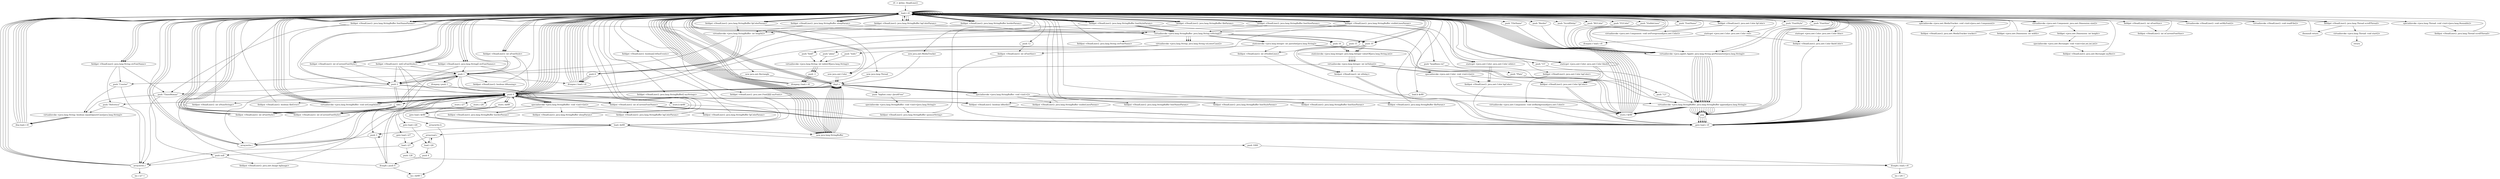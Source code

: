 digraph "" {
    "r0 := @this: HeadLiner2"
    "load.r r0"
    "r0 := @this: HeadLiner2"->"load.r r0";
    "new java.awt.MediaTracker"
    "load.r r0"->"new java.awt.MediaTracker";
    "dup1.r"
    "new java.awt.MediaTracker"->"dup1.r";
    "dup1.r"->"load.r r0";
    "specialinvoke <java.awt.MediaTracker: void <init>(java.awt.Component)>"
    "load.r r0"->"specialinvoke <java.awt.MediaTracker: void <init>(java.awt.Component)>";
    "fieldput <HeadLiner2: java.awt.MediaTracker tracker>"
    "specialinvoke <java.awt.MediaTracker: void <init>(java.awt.Component)>"->"fieldput <HeadLiner2: java.awt.MediaTracker tracker>";
    "fieldput <HeadLiner2: java.awt.MediaTracker tracker>"->"load.r r0";
    "push null"
    "load.r r0"->"push null";
    "fieldput <HeadLiner2: java.awt.Image bgImage>"
    "push null"->"fieldput <HeadLiner2: java.awt.Image bgImage>";
    "push 0"
    "fieldput <HeadLiner2: java.awt.Image bgImage>"->"push 0";
    "store.i $r89"
    "push 0"->"store.i $r89";
    "goto load.i $r89"
    "store.i $r89"->"goto load.i $r89";
    "load.i $r89"
    "goto load.i $r89"->"load.i $r89";
    "push 1000"
    "load.i $r89"->"push 1000";
    "ifcmplt.i load.r r0"
    "push 1000"->"ifcmplt.i load.r r0";
    "ifcmplt.i load.r r0"->"load.r r0";
    "fieldget <HeadLiner2: java.lang.String[] strFontNames>"
    "load.r r0"->"fieldget <HeadLiner2: java.lang.String[] strFontNames>";
    "fieldget <HeadLiner2: java.lang.String[] strFontNames>"->"push 0";
    "push \"Helvetica\""
    "push 0"->"push \"Helvetica\"";
    "arraywrite.r"
    "push \"Helvetica\""->"arraywrite.r";
    "arraywrite.r"->"load.r r0";
    "load.r r0"->"fieldget <HeadLiner2: java.lang.String[] strFontNames>";
    "push 1"
    "fieldget <HeadLiner2: java.lang.String[] strFontNames>"->"push 1";
    "push \"Courier\""
    "push 1"->"push \"Courier\"";
    "push \"Courier\""->"arraywrite.r";
    "arraywrite.r"->"load.r r0";
    "load.r r0"->"fieldget <HeadLiner2: java.lang.String[] strFontNames>";
    "push 2"
    "fieldget <HeadLiner2: java.lang.String[] strFontNames>"->"push 2";
    "push \"TimesRoman\""
    "push 2"->"push \"TimesRoman\"";
    "push \"TimesRoman\""->"arraywrite.r";
    "arraywrite.r"->"load.r r0";
    "fieldget <HeadLiner2: int[] nFontStyles>"
    "load.r r0"->"fieldget <HeadLiner2: int[] nFontStyles>";
    "fieldget <HeadLiner2: int[] nFontStyles>"->"push 0";
    "push 0"->"push 0";
    "arraywrite.i"
    "push 0"->"arraywrite.i";
    "arraywrite.i"->"load.r r0";
    "load.r r0"->"fieldget <HeadLiner2: int[] nFontStyles>";
    "fieldget <HeadLiner2: int[] nFontStyles>"->"push 1";
    "push 1"->"push 2";
    "push 2"->"arraywrite.i";
    "arraywrite.i"->"load.r r0";
    "load.r r0"->"fieldget <HeadLiner2: int[] nFontStyles>";
    "fieldget <HeadLiner2: int[] nFontStyles>"->"push 2";
    "push 2"->"push 1";
    "push 1"->"arraywrite.i";
    "arraywrite.i"->"load.r r0";
    "load.r r0"->"fieldget <HeadLiner2: int[] nFontStyles>";
    "push 3"
    "fieldget <HeadLiner2: int[] nFontStyles>"->"push 3";
    "push 3"->"push 3";
    "push 3"->"arraywrite.i";
    "arraywrite.i"->"push 0";
    "push 0"->"store.i $r89";
    "store.i $r89"->"goto load.i $r89";
    "goto load.i $r89"->"load.i $r89";
    "load.i $r89"->"push 3";
    "ifcmplt.i push 0"
    "push 3"->"ifcmplt.i push 0";
    "ifcmplt.i push 0"->"load.r r0";
    "new java.lang.StringBuffer"
    "load.r r0"->"new java.lang.StringBuffer";
    "new java.lang.StringBuffer"->"dup1.r";
    "specialinvoke <java.lang.StringBuffer: void <init>()>"
    "dup1.r"->"specialinvoke <java.lang.StringBuffer: void <init>()>";
    "fieldput <HeadLiner2: java.lang.StringBuffer visibleLinesParam>"
    "specialinvoke <java.lang.StringBuffer: void <init>()>"->"fieldput <HeadLiner2: java.lang.StringBuffer visibleLinesParam>";
    "fieldput <HeadLiner2: java.lang.StringBuffer visibleLinesParam>"->"load.r r0";
    "fieldget <HeadLiner2: java.lang.StringBuffer visibleLinesParam>"
    "load.r r0"->"fieldget <HeadLiner2: java.lang.StringBuffer visibleLinesParam>";
    "fieldget <HeadLiner2: java.lang.StringBuffer visibleLinesParam>"->"load.r r0";
    "push \"VisibleLines\""
    "load.r r0"->"push \"VisibleLines\"";
    "virtualinvoke <java.applet.Applet: java.lang.String getParameter(java.lang.String)>"
    "push \"VisibleLines\""->"virtualinvoke <java.applet.Applet: java.lang.String getParameter(java.lang.String)>";
    "virtualinvoke <java.lang.StringBuffer: java.lang.StringBuffer append(java.lang.String)>"
    "virtualinvoke <java.applet.Applet: java.lang.String getParameter(java.lang.String)>"->"virtualinvoke <java.lang.StringBuffer: java.lang.StringBuffer append(java.lang.String)>";
    "pop"
    "virtualinvoke <java.lang.StringBuffer: java.lang.StringBuffer append(java.lang.String)>"->"pop";
    "goto load.r r0"
    "pop"->"goto load.r r0";
    "goto load.r r0"->"load.r r0";
    "load.r r0"->"load.r r0";
    "load.r r0"->"fieldget <HeadLiner2: java.lang.StringBuffer visibleLinesParam>";
    "virtualinvoke <java.lang.StringBuffer: java.lang.String toString()>"
    "fieldget <HeadLiner2: java.lang.StringBuffer visibleLinesParam>"->"virtualinvoke <java.lang.StringBuffer: java.lang.String toString()>";
    "staticinvoke <java.lang.Integer: int parseInt(java.lang.String)>"
    "virtualinvoke <java.lang.StringBuffer: java.lang.String toString()>"->"staticinvoke <java.lang.Integer: int parseInt(java.lang.String)>";
    "fieldput <HeadLiner2: int nVisibleLines>"
    "staticinvoke <java.lang.Integer: int parseInt(java.lang.String)>"->"fieldput <HeadLiner2: int nVisibleLines>";
    "fieldput <HeadLiner2: int nVisibleLines>"->"goto load.r r0";
    "goto load.r r0"->"load.r r0";
    "load.r r0"->"new java.lang.StringBuffer";
    "new java.lang.StringBuffer"->"dup1.r";
    "dup1.r"->"specialinvoke <java.lang.StringBuffer: void <init>()>";
    "fieldput <HeadLiner2: java.lang.StringBuffer fontNameParam>"
    "specialinvoke <java.lang.StringBuffer: void <init>()>"->"fieldput <HeadLiner2: java.lang.StringBuffer fontNameParam>";
    "fieldput <HeadLiner2: java.lang.StringBuffer fontNameParam>"->"load.r r0";
    "fieldget <HeadLiner2: java.lang.StringBuffer fontNameParam>"
    "load.r r0"->"fieldget <HeadLiner2: java.lang.StringBuffer fontNameParam>";
    "fieldget <HeadLiner2: java.lang.StringBuffer fontNameParam>"->"load.r r0";
    "push \"FontName\""
    "load.r r0"->"push \"FontName\"";
    "push \"FontName\""->"virtualinvoke <java.applet.Applet: java.lang.String getParameter(java.lang.String)>";
    "virtualinvoke <java.applet.Applet: java.lang.String getParameter(java.lang.String)>"->"virtualinvoke <java.lang.StringBuffer: java.lang.StringBuffer append(java.lang.String)>";
    "virtualinvoke <java.lang.StringBuffer: java.lang.StringBuffer append(java.lang.String)>"->"pop";
    "pop"->"goto load.r r0";
    "goto load.r r0"->"load.r r0";
    "load.r r0"->"load.r r0";
    "load.r r0"->"fieldget <HeadLiner2: java.lang.StringBuffer fontNameParam>";
    "fieldget <HeadLiner2: java.lang.StringBuffer fontNameParam>"->"virtualinvoke <java.lang.StringBuffer: java.lang.String toString()>";
    "fieldput <HeadLiner2: java.lang.String strFontName>"
    "virtualinvoke <java.lang.StringBuffer: java.lang.String toString()>"->"fieldput <HeadLiner2: java.lang.String strFontName>";
    "fieldput <HeadLiner2: java.lang.String strFontName>"->"load.r r0";
    "fieldget <HeadLiner2: java.lang.String strFontName>"
    "load.r r0"->"fieldget <HeadLiner2: java.lang.String strFontName>";
    "fieldget <HeadLiner2: java.lang.String strFontName>"->"push \"Helvetica\"";
    "virtualinvoke <java.lang.String: boolean equalsIgnoreCase(java.lang.String)>"
    "push \"Helvetica\""->"virtualinvoke <java.lang.String: boolean equalsIgnoreCase(java.lang.String)>";
    "ifeq load.r r0"
    "virtualinvoke <java.lang.String: boolean equalsIgnoreCase(java.lang.String)>"->"ifeq load.r r0";
    "ifeq load.r r0"->"load.r r0";
    "load.r r0"->"push 0";
    "fieldput <HeadLiner2: int nCurrentFontName>"
    "push 0"->"fieldput <HeadLiner2: int nCurrentFontName>";
    "fieldput <HeadLiner2: int nCurrentFontName>"->"goto load.r r0";
    "goto load.r r0"->"load.r r0";
    "load.r r0"->"new java.lang.StringBuffer";
    "new java.lang.StringBuffer"->"dup1.r";
    "dup1.r"->"specialinvoke <java.lang.StringBuffer: void <init>()>";
    "fieldput <HeadLiner2: java.lang.StringBuffer fontStyleParam>"
    "specialinvoke <java.lang.StringBuffer: void <init>()>"->"fieldput <HeadLiner2: java.lang.StringBuffer fontStyleParam>";
    "fieldput <HeadLiner2: java.lang.StringBuffer fontStyleParam>"->"load.r r0";
    "fieldget <HeadLiner2: java.lang.StringBuffer fontStyleParam>"
    "load.r r0"->"fieldget <HeadLiner2: java.lang.StringBuffer fontStyleParam>";
    "fieldget <HeadLiner2: java.lang.StringBuffer fontStyleParam>"->"load.r r0";
    "push \"FontStyle\""
    "load.r r0"->"push \"FontStyle\"";
    "push \"FontStyle\""->"virtualinvoke <java.applet.Applet: java.lang.String getParameter(java.lang.String)>";
    "virtualinvoke <java.applet.Applet: java.lang.String getParameter(java.lang.String)>"->"virtualinvoke <java.lang.StringBuffer: java.lang.StringBuffer append(java.lang.String)>";
    "virtualinvoke <java.lang.StringBuffer: java.lang.StringBuffer append(java.lang.String)>"->"pop";
    "pop"->"goto load.r r0";
    "goto load.r r0"->"load.r r0";
    "load.r r0"->"push 0";
    "fieldput <HeadLiner2: int nFontStyle>"
    "push 0"->"fieldput <HeadLiner2: int nFontStyle>";
    "fieldput <HeadLiner2: int nFontStyle>"->"load.r r0";
    "load.r r0"->"push 0";
    "fieldput <HeadLiner2: int nCurrentFontStyle>"
    "push 0"->"fieldput <HeadLiner2: int nCurrentFontStyle>";
    "fieldput <HeadLiner2: int nCurrentFontStyle>"->"load.r r0";
    "load.r r0"->"fieldget <HeadLiner2: java.lang.StringBuffer fontStyleParam>";
    "fieldget <HeadLiner2: java.lang.StringBuffer fontStyleParam>"->"virtualinvoke <java.lang.StringBuffer: java.lang.String toString()>";
    "virtualinvoke <java.lang.String: java.lang.String toLowerCase()>"
    "virtualinvoke <java.lang.StringBuffer: java.lang.String toString()>"->"virtualinvoke <java.lang.String: java.lang.String toLowerCase()>";
    "push \"plain\""
    "virtualinvoke <java.lang.String: java.lang.String toLowerCase()>"->"push \"plain\"";
    "virtualinvoke <java.lang.String: int indexOf(java.lang.String)>"
    "push \"plain\""->"virtualinvoke <java.lang.String: int indexOf(java.lang.String)>";
    "push -1"
    "virtualinvoke <java.lang.String: int indexOf(java.lang.String)>"->"push -1";
    "ifcmpeq.i load.r r0"
    "push -1"->"ifcmpeq.i load.r r0";
    "ifcmpeq.i load.r r0"->"load.r r0";
    "load.r r0"->"load.r r0";
    "fieldget <HeadLiner2: int nFontStyle>"
    "load.r r0"->"fieldget <HeadLiner2: int nFontStyle>";
    "fieldget <HeadLiner2: int nFontStyle>"->"push 0";
    "add.i"
    "push 0"->"add.i";
    "add.i"->"fieldput <HeadLiner2: int nFontStyle>";
    "fieldput <HeadLiner2: int nFontStyle>"->"load.r r0";
    "load.r r0"->"push 0";
    "push 0"->"fieldput <HeadLiner2: int nCurrentFontStyle>";
    "fieldput <HeadLiner2: int nCurrentFontStyle>"->"load.r r0";
    "load.r r0"->"fieldget <HeadLiner2: java.lang.StringBuffer fontStyleParam>";
    "fieldget <HeadLiner2: java.lang.StringBuffer fontStyleParam>"->"virtualinvoke <java.lang.StringBuffer: java.lang.String toString()>";
    "virtualinvoke <java.lang.StringBuffer: java.lang.String toString()>"->"virtualinvoke <java.lang.String: java.lang.String toLowerCase()>";
    "push \"bold\""
    "virtualinvoke <java.lang.String: java.lang.String toLowerCase()>"->"push \"bold\"";
    "push \"bold\""->"virtualinvoke <java.lang.String: int indexOf(java.lang.String)>";
    "virtualinvoke <java.lang.String: int indexOf(java.lang.String)>"->"push -1";
    "push -1"->"ifcmpeq.i load.r r0";
    "ifcmpeq.i load.r r0"->"load.r r0";
    "load.r r0"->"load.r r0";
    "load.r r0"->"fieldget <HeadLiner2: int nFontStyle>";
    "fieldget <HeadLiner2: int nFontStyle>"->"push 1";
    "push 1"->"add.i";
    "add.i"->"fieldput <HeadLiner2: int nFontStyle>";
    "fieldput <HeadLiner2: int nFontStyle>"->"load.r r0";
    "load.r r0"->"load.r r0";
    "fieldget <HeadLiner2: int nCurrentFontStyle>"
    "load.r r0"->"fieldget <HeadLiner2: int nCurrentFontStyle>";
    "fieldget <HeadLiner2: int nCurrentFontStyle>"->"push 2";
    "push 2"->"add.i";
    "add.i"->"fieldput <HeadLiner2: int nCurrentFontStyle>";
    "fieldput <HeadLiner2: int nCurrentFontStyle>"->"load.r r0";
    "load.r r0"->"fieldget <HeadLiner2: java.lang.StringBuffer fontStyleParam>";
    "fieldget <HeadLiner2: java.lang.StringBuffer fontStyleParam>"->"virtualinvoke <java.lang.StringBuffer: java.lang.String toString()>";
    "virtualinvoke <java.lang.StringBuffer: java.lang.String toString()>"->"virtualinvoke <java.lang.String: java.lang.String toLowerCase()>";
    "push \"italic\""
    "virtualinvoke <java.lang.String: java.lang.String toLowerCase()>"->"push \"italic\"";
    "push \"italic\""->"virtualinvoke <java.lang.String: int indexOf(java.lang.String)>";
    "virtualinvoke <java.lang.String: int indexOf(java.lang.String)>"->"push -1";
    "push -1"->"ifcmpeq.i load.r r0";
    "ifcmpeq.i load.r r0"->"load.r r0";
    "load.r r0"->"load.r r0";
    "load.r r0"->"fieldget <HeadLiner2: int nFontStyle>";
    "fieldget <HeadLiner2: int nFontStyle>"->"push 2";
    "push 2"->"add.i";
    "add.i"->"fieldput <HeadLiner2: int nFontStyle>";
    "fieldput <HeadLiner2: int nFontStyle>"->"load.r r0";
    "load.r r0"->"load.r r0";
    "load.r r0"->"fieldget <HeadLiner2: int nCurrentFontStyle>";
    "fieldget <HeadLiner2: int nCurrentFontStyle>"->"push 1";
    "push 1"->"add.i";
    "add.i"->"fieldput <HeadLiner2: int nCurrentFontStyle>";
    "fieldput <HeadLiner2: int nCurrentFontStyle>"->"load.r r0";
    "load.r r0"->"new java.lang.StringBuffer";
    "new java.lang.StringBuffer"->"dup1.r";
    "dup1.r"->"specialinvoke <java.lang.StringBuffer: void <init>()>";
    "fieldput <HeadLiner2: java.lang.StringBuffer fontSizeParam>"
    "specialinvoke <java.lang.StringBuffer: void <init>()>"->"fieldput <HeadLiner2: java.lang.StringBuffer fontSizeParam>";
    "fieldput <HeadLiner2: java.lang.StringBuffer fontSizeParam>"->"load.r r0";
    "fieldget <HeadLiner2: java.lang.StringBuffer fontSizeParam>"
    "load.r r0"->"fieldget <HeadLiner2: java.lang.StringBuffer fontSizeParam>";
    "fieldget <HeadLiner2: java.lang.StringBuffer fontSizeParam>"->"load.r r0";
    "push \"FontSize\""
    "load.r r0"->"push \"FontSize\"";
    "push \"FontSize\""->"virtualinvoke <java.applet.Applet: java.lang.String getParameter(java.lang.String)>";
    "virtualinvoke <java.applet.Applet: java.lang.String getParameter(java.lang.String)>"->"virtualinvoke <java.lang.StringBuffer: java.lang.StringBuffer append(java.lang.String)>";
    "virtualinvoke <java.lang.StringBuffer: java.lang.StringBuffer append(java.lang.String)>"->"pop";
    "pop"->"goto load.r r0";
    "goto load.r r0"->"load.r r0";
    "load.r r0"->"load.r r0";
    "load.r r0"->"fieldget <HeadLiner2: java.lang.StringBuffer fontSizeParam>";
    "fieldget <HeadLiner2: java.lang.StringBuffer fontSizeParam>"->"virtualinvoke <java.lang.StringBuffer: java.lang.String toString()>";
    "virtualinvoke <java.lang.StringBuffer: java.lang.String toString()>"->"staticinvoke <java.lang.Integer: int parseInt(java.lang.String)>";
    "fieldput <HeadLiner2: int nFontSize>"
    "staticinvoke <java.lang.Integer: int parseInt(java.lang.String)>"->"fieldput <HeadLiner2: int nFontSize>";
    "fieldput <HeadLiner2: int nFontSize>"->"goto load.r r0";
    "goto load.r r0"->"load.r r0";
    "new java.awt.Rectangle"
    "load.r r0"->"new java.awt.Rectangle";
    "new java.awt.Rectangle"->"dup1.r";
    "dup1.r"->"push 0";
    "push 0"->"push 0";
    "push 0"->"load.r r0";
    "virtualinvoke <java.awt.Component: java.awt.Dimension size()>"
    "load.r r0"->"virtualinvoke <java.awt.Component: java.awt.Dimension size()>";
    "fieldget <java.awt.Dimension: int width>"
    "virtualinvoke <java.awt.Component: java.awt.Dimension size()>"->"fieldget <java.awt.Dimension: int width>";
    "fieldget <java.awt.Dimension: int width>"->"load.r r0";
    "load.r r0"->"virtualinvoke <java.awt.Component: java.awt.Dimension size()>";
    "fieldget <java.awt.Dimension: int height>"
    "virtualinvoke <java.awt.Component: java.awt.Dimension size()>"->"fieldget <java.awt.Dimension: int height>";
    "specialinvoke <java.awt.Rectangle: void <init>(int,int,int,int)>"
    "fieldget <java.awt.Dimension: int height>"->"specialinvoke <java.awt.Rectangle: void <init>(int,int,int,int)>";
    "fieldput <HeadLiner2: java.awt.Rectangle myRect>"
    "specialinvoke <java.awt.Rectangle: void <init>(int,int,int,int)>"->"fieldput <HeadLiner2: java.awt.Rectangle myRect>";
    "fieldput <HeadLiner2: java.awt.Rectangle myRect>"->"load.r r0";
    "load.r r0"->"load.r r0";
    "fieldget <HeadLiner2: int nFontSize>"
    "load.r r0"->"fieldget <HeadLiner2: int nFontSize>";
    "fieldput <HeadLiner2: int nCurrentFontSize>"
    "fieldget <HeadLiner2: int nFontSize>"->"fieldput <HeadLiner2: int nCurrentFontSize>";
    "fieldput <HeadLiner2: int nCurrentFontSize>"->"load.r r0";
    "virtualinvoke <HeadLiner2: void setMyFont()>"
    "load.r r0"->"virtualinvoke <HeadLiner2: void setMyFont()>";
    "virtualinvoke <HeadLiner2: void setMyFont()>"->"load.r r0";
    "load.r r0"->"new java.lang.StringBuffer";
    "new java.lang.StringBuffer"->"dup1.r";
    "push \"bigfoot.com/~Java4Free\""
    "dup1.r"->"push \"bigfoot.com/~Java4Free\"";
    "specialinvoke <java.lang.StringBuffer: void <init>(java.lang.String)>"
    "push \"bigfoot.com/~Java4Free\""->"specialinvoke <java.lang.StringBuffer: void <init>(java.lang.String)>";
    "fieldput <HeadLiner2: java.lang.StringBuffer sponsorString>"
    "specialinvoke <java.lang.StringBuffer: void <init>(java.lang.String)>"->"fieldput <HeadLiner2: java.lang.StringBuffer sponsorString>";
    "fieldput <HeadLiner2: java.lang.StringBuffer sponsorString>"->"load.r r0";
    "load.r r0"->"push 0";
    "fieldput <HeadLiner2: int nNumStrings>"
    "push 0"->"fieldput <HeadLiner2: int nNumStrings>";
    "fieldput <HeadLiner2: int nNumStrings>"->"load.r r0";
    "load.r r0"->"push 0";
    "fieldput <HeadLiner2: boolean fileError>"
    "push 0"->"fieldput <HeadLiner2: boolean fileError>";
    "fieldput <HeadLiner2: boolean fileError>"->"load.r r0";
    "load.r r0"->"new java.lang.StringBuffer";
    "new java.lang.StringBuffer"->"dup1.r";
    "dup1.r"->"specialinvoke <java.lang.StringBuffer: void <init>()>";
    "fieldput <HeadLiner2: java.lang.StringBuffer fileParam>"
    "specialinvoke <java.lang.StringBuffer: void <init>()>"->"fieldput <HeadLiner2: java.lang.StringBuffer fileParam>";
    "fieldput <HeadLiner2: java.lang.StringBuffer fileParam>"->"load.r r0";
    "fieldget <HeadLiner2: java.lang.StringBuffer fileParam>"
    "load.r r0"->"fieldget <HeadLiner2: java.lang.StringBuffer fileParam>";
    "fieldget <HeadLiner2: java.lang.StringBuffer fileParam>"->"load.r r0";
    "push \"FileName\""
    "load.r r0"->"push \"FileName\"";
    "push \"FileName\""->"virtualinvoke <java.applet.Applet: java.lang.String getParameter(java.lang.String)>";
    "virtualinvoke <java.applet.Applet: java.lang.String getParameter(java.lang.String)>"->"virtualinvoke <java.lang.StringBuffer: java.lang.StringBuffer append(java.lang.String)>";
    "virtualinvoke <java.lang.StringBuffer: java.lang.StringBuffer append(java.lang.String)>"->"pop";
    "pop"->"goto load.r r0";
    "goto load.r r0"->"load.r r0";
    "virtualinvoke <HeadLiner2: void readFile()>"
    "load.r r0"->"virtualinvoke <HeadLiner2: void readFile()>";
    "virtualinvoke <HeadLiner2: void readFile()>"->"load.r r0";
    "load.r r0"->"new java.lang.StringBuffer";
    "new java.lang.StringBuffer"->"dup1.r";
    "dup1.r"->"push 0";
    "specialinvoke <java.lang.StringBuffer: void <init>(int)>"
    "push 0"->"specialinvoke <java.lang.StringBuffer: void <init>(int)>";
    "fieldput <HeadLiner2: java.lang.StringBuffer borderParam>"
    "specialinvoke <java.lang.StringBuffer: void <init>(int)>"->"fieldput <HeadLiner2: java.lang.StringBuffer borderParam>";
    "fieldput <HeadLiner2: java.lang.StringBuffer borderParam>"->"load.r r0";
    "fieldget <HeadLiner2: java.lang.StringBuffer borderParam>"
    "load.r r0"->"fieldget <HeadLiner2: java.lang.StringBuffer borderParam>";
    "fieldget <HeadLiner2: java.lang.StringBuffer borderParam>"->"load.r r0";
    "push \"Border\""
    "load.r r0"->"push \"Border\"";
    "push \"Border\""->"virtualinvoke <java.applet.Applet: java.lang.String getParameter(java.lang.String)>";
    "virtualinvoke <java.applet.Applet: java.lang.String getParameter(java.lang.String)>"->"virtualinvoke <java.lang.StringBuffer: java.lang.StringBuffer append(java.lang.String)>";
    "virtualinvoke <java.lang.StringBuffer: java.lang.StringBuffer append(java.lang.String)>"->"pop";
    "pop"->"load.r r0";
    "load.r r0"->"fieldget <HeadLiner2: java.lang.StringBuffer borderParam>";
    "virtualinvoke <java.lang.StringBuffer: int length()>"
    "fieldget <HeadLiner2: java.lang.StringBuffer borderParam>"->"virtualinvoke <java.lang.StringBuffer: int length()>";
    "virtualinvoke <java.lang.StringBuffer: int length()>"->"push 1";
    "ifcmpne.i load.r r0"
    "push 1"->"ifcmpne.i load.r r0";
    "ifcmpne.i load.r r0"->"load.r r0";
    "load.r r0"->"fieldget <HeadLiner2: java.lang.StringBuffer borderParam>";
    "fieldget <HeadLiner2: java.lang.StringBuffer borderParam>"->"virtualinvoke <java.lang.StringBuffer: java.lang.String toString()>";
    "push 10"
    "virtualinvoke <java.lang.StringBuffer: java.lang.String toString()>"->"push 10";
    "staticinvoke <java.lang.Integer: java.lang.Integer valueOf(java.lang.String,int)>"
    "push 10"->"staticinvoke <java.lang.Integer: java.lang.Integer valueOf(java.lang.String,int)>";
    "virtualinvoke <java.lang.Integer: int intValue()>"
    "staticinvoke <java.lang.Integer: java.lang.Integer valueOf(java.lang.String,int)>"->"virtualinvoke <java.lang.Integer: int intValue()>";
    "virtualinvoke <java.lang.Integer: int intValue()>"->"push 1";
    "ifcmpeq.i push 1"
    "push 1"->"ifcmpeq.i push 1";
    "ifcmpeq.i push 1"->"push 0";
    "store.b $r89"
    "push 0"->"store.b $r89";
    "store.b $r89"->"goto load.r r0";
    "goto load.r r0"->"load.r r0";
    "load.b $r89"
    "load.r r0"->"load.b $r89";
    "fieldput <HeadLiner2: boolean bBorder>"
    "load.b $r89"->"fieldput <HeadLiner2: boolean bBorder>";
    "fieldput <HeadLiner2: boolean bBorder>"->"goto load.r r0";
    "goto load.r r0"->"load.r r0";
    "load.r r0"->"new java.lang.StringBuffer";
    "new java.lang.StringBuffer"->"dup1.r";
    "dup1.r"->"push 0";
    "push 0"->"specialinvoke <java.lang.StringBuffer: void <init>(int)>";
    "fieldput <HeadLiner2: java.lang.StringBuffer sleepParam>"
    "specialinvoke <java.lang.StringBuffer: void <init>(int)>"->"fieldput <HeadLiner2: java.lang.StringBuffer sleepParam>";
    "fieldput <HeadLiner2: java.lang.StringBuffer sleepParam>"->"load.r r0";
    "fieldget <HeadLiner2: java.lang.StringBuffer sleepParam>"
    "load.r r0"->"fieldget <HeadLiner2: java.lang.StringBuffer sleepParam>";
    "fieldget <HeadLiner2: java.lang.StringBuffer sleepParam>"->"load.r r0";
    "push \"ScrollDelay\""
    "load.r r0"->"push \"ScrollDelay\"";
    "push \"ScrollDelay\""->"virtualinvoke <java.applet.Applet: java.lang.String getParameter(java.lang.String)>";
    "virtualinvoke <java.applet.Applet: java.lang.String getParameter(java.lang.String)>"->"virtualinvoke <java.lang.StringBuffer: java.lang.StringBuffer append(java.lang.String)>";
    "virtualinvoke <java.lang.StringBuffer: java.lang.StringBuffer append(java.lang.String)>"->"pop";
    "pop"->"load.r r0";
    "load.r r0"->"fieldget <HeadLiner2: java.lang.StringBuffer sleepParam>";
    "fieldget <HeadLiner2: java.lang.StringBuffer sleepParam>"->"virtualinvoke <java.lang.StringBuffer: int length()>";
    "push 6"
    "virtualinvoke <java.lang.StringBuffer: int length()>"->"push 6";
    "push 6"->"ifcmpne.i load.r r0";
    "ifcmpne.i load.r r0"->"load.r r0";
    "load.r r0"->"load.r r0";
    "load.r r0"->"fieldget <HeadLiner2: java.lang.StringBuffer sleepParam>";
    "fieldget <HeadLiner2: java.lang.StringBuffer sleepParam>"->"virtualinvoke <java.lang.StringBuffer: java.lang.String toString()>";
    "virtualinvoke <java.lang.StringBuffer: java.lang.String toString()>"->"push 10";
    "push 10"->"staticinvoke <java.lang.Integer: java.lang.Integer valueOf(java.lang.String,int)>";
    "staticinvoke <java.lang.Integer: java.lang.Integer valueOf(java.lang.String,int)>"->"virtualinvoke <java.lang.Integer: int intValue()>";
    "fieldput <HeadLiner2: int nDelay>"
    "virtualinvoke <java.lang.Integer: int intValue()>"->"fieldput <HeadLiner2: int nDelay>";
    "fieldput <HeadLiner2: int nDelay>"->"goto load.r r0";
    "goto load.r r0"->"load.r r0";
    "load.r r0"->"new java.lang.StringBuffer";
    "new java.lang.StringBuffer"->"dup1.r";
    "dup1.r"->"push 0";
    "push 0"->"specialinvoke <java.lang.StringBuffer: void <init>(int)>";
    "fieldput <HeadLiner2: java.lang.StringBuffer bgColorParam>"
    "specialinvoke <java.lang.StringBuffer: void <init>(int)>"->"fieldput <HeadLiner2: java.lang.StringBuffer bgColorParam>";
    "fieldput <HeadLiner2: java.lang.StringBuffer bgColorParam>"->"load.r r0";
    "fieldget <HeadLiner2: java.lang.StringBuffer bgColorParam>"
    "load.r r0"->"fieldget <HeadLiner2: java.lang.StringBuffer bgColorParam>";
    "fieldget <HeadLiner2: java.lang.StringBuffer bgColorParam>"->"load.r r0";
    "push \"BGColor\""
    "load.r r0"->"push \"BGColor\"";
    "push \"BGColor\""->"virtualinvoke <java.applet.Applet: java.lang.String getParameter(java.lang.String)>";
    "virtualinvoke <java.applet.Applet: java.lang.String getParameter(java.lang.String)>"->"virtualinvoke <java.lang.StringBuffer: java.lang.StringBuffer append(java.lang.String)>";
    "virtualinvoke <java.lang.StringBuffer: java.lang.StringBuffer append(java.lang.String)>"->"pop";
    "pop"->"load.r r0";
    "load.r r0"->"fieldget <HeadLiner2: java.lang.StringBuffer bgColorParam>";
    "fieldget <HeadLiner2: java.lang.StringBuffer bgColorParam>"->"virtualinvoke <java.lang.StringBuffer: int length()>";
    "virtualinvoke <java.lang.StringBuffer: int length()>"->"push 6";
    "push 6"->"ifcmpne.i load.r r0";
    "ifcmpne.i load.r r0"->"load.r r0";
    "new java.awt.Color"
    "load.r r0"->"new java.awt.Color";
    "new java.awt.Color"->"dup1.r";
    "dup1.r"->"load.r r0";
    "load.r r0"->"fieldget <HeadLiner2: java.lang.StringBuffer bgColorParam>";
    "fieldget <HeadLiner2: java.lang.StringBuffer bgColorParam>"->"virtualinvoke <java.lang.StringBuffer: java.lang.String toString()>";
    "push 16"
    "virtualinvoke <java.lang.StringBuffer: java.lang.String toString()>"->"push 16";
    "push 16"->"staticinvoke <java.lang.Integer: java.lang.Integer valueOf(java.lang.String,int)>";
    "staticinvoke <java.lang.Integer: java.lang.Integer valueOf(java.lang.String,int)>"->"virtualinvoke <java.lang.Integer: int intValue()>";
    "specialinvoke <java.awt.Color: void <init>(int)>"
    "virtualinvoke <java.lang.Integer: int intValue()>"->"specialinvoke <java.awt.Color: void <init>(int)>";
    "fieldput <HeadLiner2: java.awt.Color bgColor>"
    "specialinvoke <java.awt.Color: void <init>(int)>"->"fieldput <HeadLiner2: java.awt.Color bgColor>";
    "fieldput <HeadLiner2: java.awt.Color bgColor>"->"goto load.r r0";
    "goto load.r r0"->"load.r r0";
    "load.r r0"->"load.r r0";
    "fieldget <HeadLiner2: java.awt.Color bgColor>"
    "load.r r0"->"fieldget <HeadLiner2: java.awt.Color bgColor>";
    "virtualinvoke <java.awt.Component: void setBackground(java.awt.Color)>"
    "fieldget <HeadLiner2: java.awt.Color bgColor>"->"virtualinvoke <java.awt.Component: void setBackground(java.awt.Color)>";
    "virtualinvoke <java.awt.Component: void setBackground(java.awt.Color)>"->"goto load.r r0";
    "goto load.r r0"->"load.r r0";
    "load.r r0"->"new java.lang.StringBuffer";
    "new java.lang.StringBuffer"->"dup1.r";
    "dup1.r"->"push 0";
    "push 0"->"specialinvoke <java.lang.StringBuffer: void <init>(int)>";
    "fieldput <HeadLiner2: java.lang.StringBuffer fgColorParam>"
    "specialinvoke <java.lang.StringBuffer: void <init>(int)>"->"fieldput <HeadLiner2: java.lang.StringBuffer fgColorParam>";
    "fieldput <HeadLiner2: java.lang.StringBuffer fgColorParam>"->"load.r r0";
    "fieldget <HeadLiner2: java.lang.StringBuffer fgColorParam>"
    "load.r r0"->"fieldget <HeadLiner2: java.lang.StringBuffer fgColorParam>";
    "fieldget <HeadLiner2: java.lang.StringBuffer fgColorParam>"->"load.r r0";
    "push \"FGColor\""
    "load.r r0"->"push \"FGColor\"";
    "push \"FGColor\""->"virtualinvoke <java.applet.Applet: java.lang.String getParameter(java.lang.String)>";
    "virtualinvoke <java.applet.Applet: java.lang.String getParameter(java.lang.String)>"->"virtualinvoke <java.lang.StringBuffer: java.lang.StringBuffer append(java.lang.String)>";
    "virtualinvoke <java.lang.StringBuffer: java.lang.StringBuffer append(java.lang.String)>"->"pop";
    "pop"->"load.r r0";
    "load.r r0"->"fieldget <HeadLiner2: java.lang.StringBuffer fgColorParam>";
    "fieldget <HeadLiner2: java.lang.StringBuffer fgColorParam>"->"virtualinvoke <java.lang.StringBuffer: int length()>";
    "virtualinvoke <java.lang.StringBuffer: int length()>"->"push 6";
    "push 6"->"ifcmpne.i load.r r0";
    "ifcmpne.i load.r r0"->"load.r r0";
    "load.r r0"->"new java.awt.Color";
    "new java.awt.Color"->"dup1.r";
    "dup1.r"->"load.r r0";
    "load.r r0"->"fieldget <HeadLiner2: java.lang.StringBuffer fgColorParam>";
    "fieldget <HeadLiner2: java.lang.StringBuffer fgColorParam>"->"virtualinvoke <java.lang.StringBuffer: java.lang.String toString()>";
    "virtualinvoke <java.lang.StringBuffer: java.lang.String toString()>"->"push 16";
    "push 16"->"staticinvoke <java.lang.Integer: java.lang.Integer valueOf(java.lang.String,int)>";
    "staticinvoke <java.lang.Integer: java.lang.Integer valueOf(java.lang.String,int)>"->"virtualinvoke <java.lang.Integer: int intValue()>";
    "virtualinvoke <java.lang.Integer: int intValue()>"->"specialinvoke <java.awt.Color: void <init>(int)>";
    "fieldput <HeadLiner2: java.awt.Color fgColor>"
    "specialinvoke <java.awt.Color: void <init>(int)>"->"fieldput <HeadLiner2: java.awt.Color fgColor>";
    "fieldput <HeadLiner2: java.awt.Color fgColor>"->"goto load.r r0";
    "goto load.r r0"->"load.r r0";
    "load.r r0"->"load.r r0";
    "fieldget <HeadLiner2: java.awt.Color fgColor>"
    "load.r r0"->"fieldget <HeadLiner2: java.awt.Color fgColor>";
    "virtualinvoke <java.awt.Component: void setForeground(java.awt.Color)>"
    "fieldget <HeadLiner2: java.awt.Color fgColor>"->"virtualinvoke <java.awt.Component: void setForeground(java.awt.Color)>";
    "virtualinvoke <java.awt.Component: void setForeground(java.awt.Color)>"->"load.r r0";
    "load.r r0"->"fieldget <HeadLiner2: java.awt.Color fgColor>";
    "staticget <java.awt.Color: java.awt.Color red>"
    "fieldget <HeadLiner2: java.awt.Color fgColor>"->"staticget <java.awt.Color: java.awt.Color red>";
    "ifcmpne.r load.r r0"
    "staticget <java.awt.Color: java.awt.Color red>"->"ifcmpne.r load.r r0";
    "ifcmpne.r load.r r0"->"load.r r0";
    "staticget <java.awt.Color: java.awt.Color blue>"
    "load.r r0"->"staticget <java.awt.Color: java.awt.Color blue>";
    "fieldput <HeadLiner2: java.awt.Color flashColor>"
    "staticget <java.awt.Color: java.awt.Color blue>"->"fieldput <HeadLiner2: java.awt.Color flashColor>";
    "fieldput <HeadLiner2: java.awt.Color flashColor>"->"goto load.r r0";
    "goto load.r r0"->"load.r r0";
    "fieldget <HeadLiner2: java.lang.Thread scrollThread>"
    "load.r r0"->"fieldget <HeadLiner2: java.lang.Thread scrollThread>";
    "ifnonnull return"
    "fieldget <HeadLiner2: java.lang.Thread scrollThread>"->"ifnonnull return";
    "ifnonnull return"->"load.r r0";
    "new java.lang.Thread"
    "load.r r0"->"new java.lang.Thread";
    "new java.lang.Thread"->"dup1.r";
    "dup1.r"->"load.r r0";
    "specialinvoke <java.lang.Thread: void <init>(java.lang.Runnable)>"
    "load.r r0"->"specialinvoke <java.lang.Thread: void <init>(java.lang.Runnable)>";
    "fieldput <HeadLiner2: java.lang.Thread scrollThread>"
    "specialinvoke <java.lang.Thread: void <init>(java.lang.Runnable)>"->"fieldput <HeadLiner2: java.lang.Thread scrollThread>";
    "fieldput <HeadLiner2: java.lang.Thread scrollThread>"->"load.r r0";
    "load.r r0"->"push 1";
    "fieldput <HeadLiner2: boolean bRunning>"
    "push 1"->"fieldput <HeadLiner2: boolean bRunning>";
    "fieldput <HeadLiner2: boolean bRunning>"->"load.r r0";
    "load.r r0"->"fieldget <HeadLiner2: java.lang.Thread scrollThread>";
    "virtualinvoke <java.lang.Thread: void start()>"
    "fieldget <HeadLiner2: java.lang.Thread scrollThread>"->"virtualinvoke <java.lang.Thread: void start()>";
    "return"
    "virtualinvoke <java.lang.Thread: void start()>"->"return";
    "ifcmpne.r load.r r0"->"load.r r0";
    "load.r r0"->"staticget <java.awt.Color: java.awt.Color red>";
    "staticget <java.awt.Color: java.awt.Color red>"->"fieldput <HeadLiner2: java.awt.Color flashColor>";
    "store.r $r89"
    "specialinvoke <java.awt.Color: void <init>(int)>"->"store.r $r89";
    "store.r $r89"->"load.r r0";
    "staticget <java.awt.Color: java.awt.Color black>"
    "load.r r0"->"staticget <java.awt.Color: java.awt.Color black>";
    "staticget <java.awt.Color: java.awt.Color black>"->"fieldput <HeadLiner2: java.awt.Color fgColor>";
    "ifcmpne.i load.r r0"->"load.r r0";
    "load.r r0"->"staticget <java.awt.Color: java.awt.Color black>";
    "staticget <java.awt.Color: java.awt.Color black>"->"fieldput <HeadLiner2: java.awt.Color fgColor>";
    "fieldput <HeadLiner2: java.awt.Color fgColor>"->"goto load.r r0";
    "virtualinvoke <java.awt.Component: void setBackground(java.awt.Color)>"->"store.r $r89";
    "store.r $r89"->"load.r r0";
    "staticget <java.awt.Color: java.awt.Color white>"
    "load.r r0"->"staticget <java.awt.Color: java.awt.Color white>";
    "staticget <java.awt.Color: java.awt.Color white>"->"fieldput <HeadLiner2: java.awt.Color bgColor>";
    "ifcmpne.i load.r r0"->"load.r r0";
    "load.r r0"->"staticget <java.awt.Color: java.awt.Color white>";
    "staticget <java.awt.Color: java.awt.Color white>"->"fieldput <HeadLiner2: java.awt.Color bgColor>";
    "virtualinvoke <java.lang.Integer: int intValue()>"->"store.r $r89";
    "store.r $r89"->"load.r r0";
    "load.r r0"->"push 10";
    "push 10"->"fieldput <HeadLiner2: int nDelay>";
    "ifcmpne.i load.r r0"->"load.r r0";
    "load.r r0"->"push 10";
    "push 10"->"fieldput <HeadLiner2: int nDelay>";
    "fieldput <HeadLiner2: int nDelay>"->"goto load.r r0";
    "load.b $r89"->"store.r $r89";
    "store.r $r89"->"load.r r0";
    "load.r r0"->"push 0";
    "push 0"->"fieldput <HeadLiner2: boolean bBorder>";
    "ifcmpeq.i push 1"->"push 1";
    "push 1"->"store.b $r89";
    "ifcmpne.i load.r r0"->"load.r r0";
    "load.r r0"->"push 0";
    "push 0"->"fieldput <HeadLiner2: boolean bBorder>";
    "fieldput <HeadLiner2: boolean bBorder>"->"goto load.r r0";
    "virtualinvoke <java.lang.StringBuffer: java.lang.StringBuffer append(java.lang.String)>"->"store.r $r89";
    "store.r $r89"->"load.r r0";
    "load.r r0"->"fieldget <HeadLiner2: java.lang.StringBuffer fileParam>";
    "fieldget <HeadLiner2: java.lang.StringBuffer fileParam>"->"push 0";
    "virtualinvoke <java.lang.StringBuffer: void setLength(int)>"
    "push 0"->"virtualinvoke <java.lang.StringBuffer: void setLength(int)>";
    "virtualinvoke <java.lang.StringBuffer: void setLength(int)>"->"load.r r0";
    "load.r r0"->"fieldget <HeadLiner2: java.lang.StringBuffer fileParam>";
    "push \"headlines.txt\""
    "fieldget <HeadLiner2: java.lang.StringBuffer fileParam>"->"push \"headlines.txt\"";
    "push \"headlines.txt\""->"virtualinvoke <java.lang.StringBuffer: java.lang.StringBuffer append(java.lang.String)>";
    "virtualinvoke <java.lang.StringBuffer: java.lang.StringBuffer append(java.lang.String)>"->"pop";
    "staticinvoke <java.lang.Integer: int parseInt(java.lang.String)>"->"store.r $r89";
    "store.r $r89"->"load.r r0";
    "push 12"
    "load.r r0"->"push 12";
    "push 12"->"fieldput <HeadLiner2: int nFontSize>";
    "virtualinvoke <java.lang.StringBuffer: java.lang.StringBuffer append(java.lang.String)>"->"store.r $r89";
    "store.r $r89"->"load.r r0";
    "load.r r0"->"fieldget <HeadLiner2: java.lang.StringBuffer fontSizeParam>";
    "fieldget <HeadLiner2: java.lang.StringBuffer fontSizeParam>"->"push 0";
    "push 0"->"virtualinvoke <java.lang.StringBuffer: void setLength(int)>";
    "virtualinvoke <java.lang.StringBuffer: void setLength(int)>"->"load.r r0";
    "load.r r0"->"fieldget <HeadLiner2: java.lang.StringBuffer fontSizeParam>";
    "push \"12\""
    "fieldget <HeadLiner2: java.lang.StringBuffer fontSizeParam>"->"push \"12\"";
    "push \"12\""->"virtualinvoke <java.lang.StringBuffer: java.lang.StringBuffer append(java.lang.String)>";
    "virtualinvoke <java.lang.StringBuffer: java.lang.StringBuffer append(java.lang.String)>"->"pop";
    "virtualinvoke <java.lang.StringBuffer: java.lang.StringBuffer append(java.lang.String)>"->"store.r $r89";
    "store.r $r89"->"load.r r0";
    "load.r r0"->"fieldget <HeadLiner2: java.lang.StringBuffer fontStyleParam>";
    "fieldget <HeadLiner2: java.lang.StringBuffer fontStyleParam>"->"push 0";
    "push 0"->"virtualinvoke <java.lang.StringBuffer: void setLength(int)>";
    "virtualinvoke <java.lang.StringBuffer: void setLength(int)>"->"load.r r0";
    "load.r r0"->"fieldget <HeadLiner2: java.lang.StringBuffer fontStyleParam>";
    "push \"Plain\""
    "fieldget <HeadLiner2: java.lang.StringBuffer fontStyleParam>"->"push \"Plain\"";
    "push \"Plain\""->"virtualinvoke <java.lang.StringBuffer: java.lang.StringBuffer append(java.lang.String)>";
    "virtualinvoke <java.lang.StringBuffer: java.lang.StringBuffer append(java.lang.String)>"->"pop";
    "ifeq load.r r0"->"load.r r0";
    "load.r r0"->"fieldget <HeadLiner2: java.lang.String strFontName>";
    "fieldget <HeadLiner2: java.lang.String strFontName>"->"push \"Courier\"";
    "push \"Courier\""->"virtualinvoke <java.lang.String: boolean equalsIgnoreCase(java.lang.String)>";
    "virtualinvoke <java.lang.String: boolean equalsIgnoreCase(java.lang.String)>"->"ifeq load.r r0";
    "ifeq load.r r0"->"load.r r0";
    "load.r r0"->"push 1";
    "push 1"->"fieldput <HeadLiner2: int nCurrentFontName>";
    "fieldput <HeadLiner2: int nCurrentFontName>"->"goto load.r r0";
    "ifeq load.r r0"->"load.r r0";
    "load.r r0"->"fieldget <HeadLiner2: java.lang.String strFontName>";
    "fieldget <HeadLiner2: java.lang.String strFontName>"->"push \"TimesRoman\"";
    "push \"TimesRoman\""->"virtualinvoke <java.lang.String: boolean equalsIgnoreCase(java.lang.String)>";
    "virtualinvoke <java.lang.String: boolean equalsIgnoreCase(java.lang.String)>"->"ifeq load.r r0";
    "ifeq load.r r0"->"load.r r0";
    "load.r r0"->"push 2";
    "push 2"->"fieldput <HeadLiner2: int nCurrentFontName>";
    "fieldput <HeadLiner2: int nCurrentFontName>"->"goto load.r r0";
    "ifeq load.r r0"->"load.r r0";
    "load.r r0"->"push 2";
    "push 2"->"fieldput <HeadLiner2: int nCurrentFontName>";
    "virtualinvoke <java.lang.StringBuffer: java.lang.StringBuffer append(java.lang.String)>"->"store.r $r89";
    "store.r $r89"->"load.r r0";
    "load.r r0"->"fieldget <HeadLiner2: java.lang.StringBuffer fontNameParam>";
    "fieldget <HeadLiner2: java.lang.StringBuffer fontNameParam>"->"push 0";
    "push 0"->"virtualinvoke <java.lang.StringBuffer: void setLength(int)>";
    "virtualinvoke <java.lang.StringBuffer: void setLength(int)>"->"load.r r0";
    "load.r r0"->"fieldget <HeadLiner2: java.lang.StringBuffer fontNameParam>";
    "fieldget <HeadLiner2: java.lang.StringBuffer fontNameParam>"->"push \"TimesRoman\"";
    "push \"TimesRoman\""->"virtualinvoke <java.lang.StringBuffer: java.lang.StringBuffer append(java.lang.String)>";
    "virtualinvoke <java.lang.StringBuffer: java.lang.StringBuffer append(java.lang.String)>"->"pop";
    "staticinvoke <java.lang.Integer: int parseInt(java.lang.String)>"->"store.r $r89";
    "store.r $r89"->"load.r r0";
    "push 15"
    "load.r r0"->"push 15";
    "push 15"->"fieldput <HeadLiner2: int nVisibleLines>";
    "virtualinvoke <java.lang.StringBuffer: java.lang.StringBuffer append(java.lang.String)>"->"store.r $r89";
    "store.r $r89"->"load.r r0";
    "load.r r0"->"fieldget <HeadLiner2: java.lang.StringBuffer visibleLinesParam>";
    "fieldget <HeadLiner2: java.lang.StringBuffer visibleLinesParam>"->"push 0";
    "push 0"->"virtualinvoke <java.lang.StringBuffer: void setLength(int)>";
    "virtualinvoke <java.lang.StringBuffer: void setLength(int)>"->"load.r r0";
    "load.r r0"->"fieldget <HeadLiner2: java.lang.StringBuffer visibleLinesParam>";
    "push \"15\""
    "fieldget <HeadLiner2: java.lang.StringBuffer visibleLinesParam>"->"push \"15\"";
    "push \"15\""->"virtualinvoke <java.lang.StringBuffer: java.lang.StringBuffer append(java.lang.String)>";
    "virtualinvoke <java.lang.StringBuffer: java.lang.StringBuffer append(java.lang.String)>"->"pop";
    "ifcmplt.i push 0"->"push 0";
    "store.i i26"
    "push 0"->"store.i i26";
    "goto load.i i26"
    "store.i i26"->"goto load.i i26";
    "load.i i26"
    "goto load.i i26"->"load.i i26";
    "push 4"
    "load.i i26"->"push 4";
    "push 4"->"ifcmplt.i push 0";
    "inc.i $r89 1"
    "ifcmplt.i push 0"->"inc.i $r89 1";
    "ifcmplt.i push 0"->"push 0";
    "store.i i27"
    "push 0"->"store.i i27";
    "goto load.i i27"
    "store.i i27"->"goto load.i i27";
    "load.i i27"
    "goto load.i i27"->"load.i i27";
    "push 128"
    "load.i i27"->"push 128";
    "push 128"->"ifcmplt.i load.r r0";
    "inc.i i26 1"
    "ifcmplt.i load.r r0"->"inc.i i26 1";
    "ifcmplt.i load.r r0"->"load.r r0";
    "fieldget <HeadLiner2: java.awt.Font[][][] myFonts>"
    "load.r r0"->"fieldget <HeadLiner2: java.awt.Font[][][] myFonts>";
    "fieldget <HeadLiner2: java.awt.Font[][][] myFonts>"->"load.i $r89";
    "arrayread.r"
    "load.i $r89"->"arrayread.r";
    "arrayread.r"->"load.i i26";
    "load.i i26"->"arrayread.r";
    "arrayread.r"->"load.i i27";
    "load.i i27"->"push null";
    "push null"->"arraywrite.r";
    "inc.i i27 1"
    "arraywrite.r"->"inc.i i27 1";
    "ifcmplt.i load.r r0"->"load.r r0";
    "fieldget <HeadLiner2: java.lang.StringBuffer[] myStrings>"
    "load.r r0"->"fieldget <HeadLiner2: java.lang.StringBuffer[] myStrings>";
    "fieldget <HeadLiner2: java.lang.StringBuffer[] myStrings>"->"load.i $r89";
    "load.i $r89"->"new java.lang.StringBuffer";
    "new java.lang.StringBuffer"->"dup1.r";
    "dup1.r"->"push 0";
    "push 0"->"specialinvoke <java.lang.StringBuffer: void <init>(int)>";
    "specialinvoke <java.lang.StringBuffer: void <init>(int)>"->"arraywrite.r";
    "arraywrite.r"->"load.r r0";
    "fieldget <HeadLiner2: boolean[] bHasEvents>"
    "load.r r0"->"fieldget <HeadLiner2: boolean[] bHasEvents>";
    "fieldget <HeadLiner2: boolean[] bHasEvents>"->"load.i $r89";
    "load.i $r89"->"push 0";
    "arraywrite.b"
    "push 0"->"arraywrite.b";
    "arraywrite.b"->"inc.i $r89 1";
}
